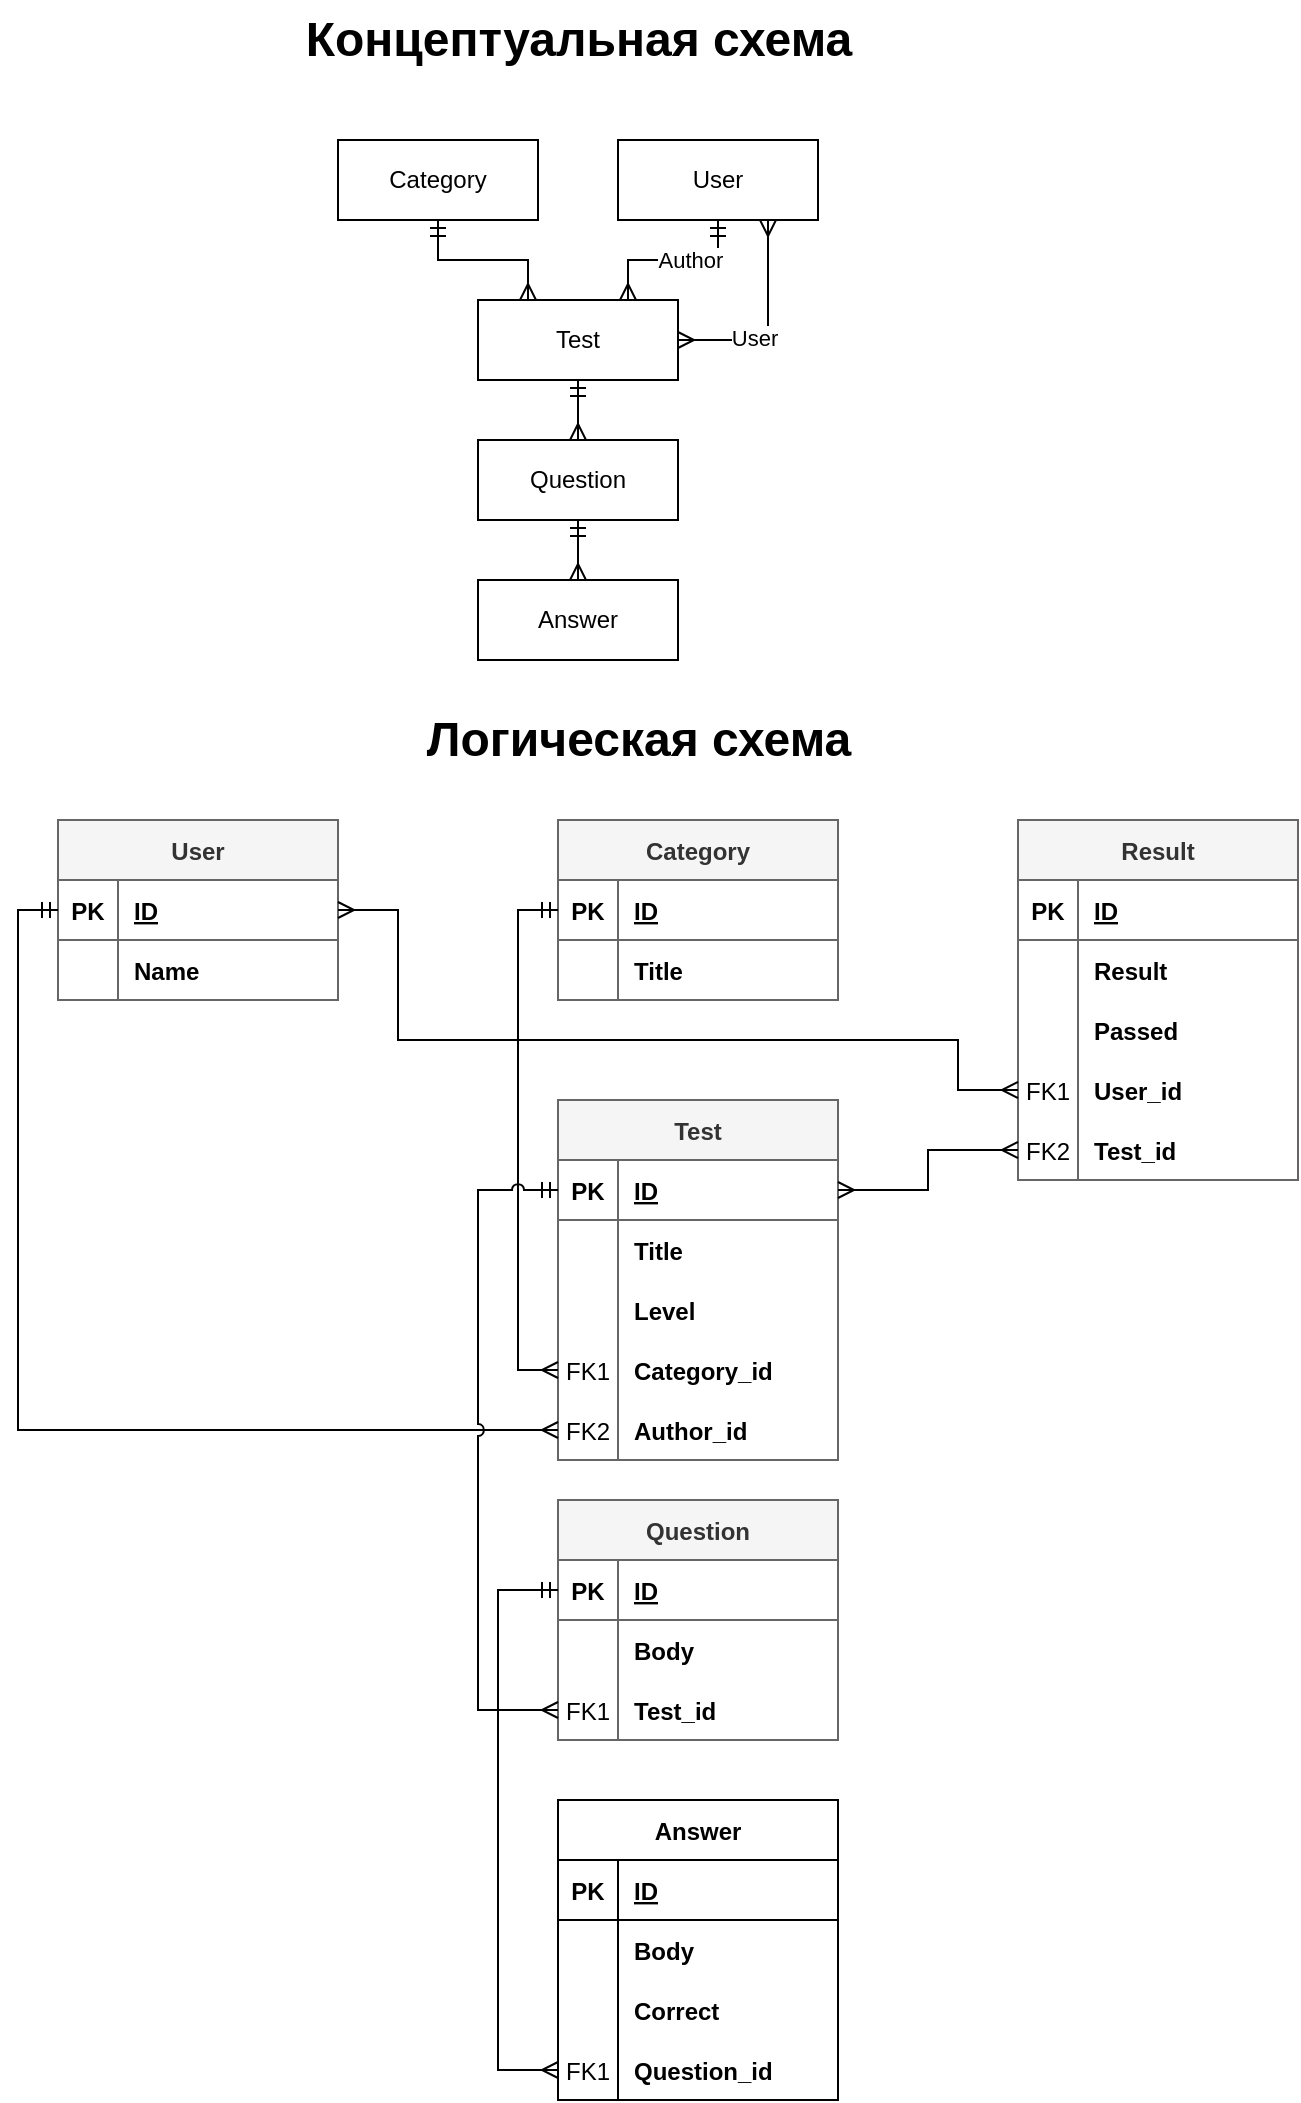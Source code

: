 <mxfile version="23.1.6" type="github">
  <diagram id="R2lEEEUBdFMjLlhIrx00" name="Page-1">
    <mxGraphModel dx="1195" dy="638" grid="1" gridSize="10" guides="1" tooltips="1" connect="1" arrows="1" fold="1" page="1" pageScale="1" pageWidth="850" pageHeight="1100" math="0" shadow="0" extFonts="Permanent Marker^https://fonts.googleapis.com/css?family=Permanent+Marker">
      <root>
        <mxCell id="0" />
        <mxCell id="1" parent="0" />
        <mxCell id="_cqmgiar0e-KORnMgby9-89" style="edgeStyle=orthogonalEdgeStyle;rounded=0;orthogonalLoop=1;jettySize=auto;html=1;entryX=0.25;entryY=0;entryDx=0;entryDy=0;startArrow=ERmandOne;startFill=0;endArrow=ERmany;endFill=0;" edge="1" parent="1" source="_cqmgiar0e-KORnMgby9-90" target="_cqmgiar0e-KORnMgby9-92">
          <mxGeometry relative="1" as="geometry" />
        </mxCell>
        <mxCell id="_cqmgiar0e-KORnMgby9-90" value="Category" style="whiteSpace=wrap;html=1;align=center;" vertex="1" parent="1">
          <mxGeometry x="290" y="80" width="100" height="40" as="geometry" />
        </mxCell>
        <mxCell id="_cqmgiar0e-KORnMgby9-91" style="edgeStyle=orthogonalEdgeStyle;rounded=0;orthogonalLoop=1;jettySize=auto;html=1;exitX=0.5;exitY=1;exitDx=0;exitDy=0;entryX=0.5;entryY=0;entryDx=0;entryDy=0;startArrow=ERmandOne;startFill=0;endArrow=ERmany;endFill=0;" edge="1" parent="1" source="_cqmgiar0e-KORnMgby9-92" target="_cqmgiar0e-KORnMgby9-99">
          <mxGeometry relative="1" as="geometry" />
        </mxCell>
        <mxCell id="_cqmgiar0e-KORnMgby9-92" value="Test" style="whiteSpace=wrap;html=1;align=center;" vertex="1" parent="1">
          <mxGeometry x="360" y="160" width="100" height="40" as="geometry" />
        </mxCell>
        <mxCell id="_cqmgiar0e-KORnMgby9-93" style="edgeStyle=orthogonalEdgeStyle;rounded=0;orthogonalLoop=1;jettySize=auto;html=1;entryX=0.75;entryY=0;entryDx=0;entryDy=0;startArrow=ERmandOne;startFill=0;endArrow=ERmany;endFill=0;" edge="1" parent="1" source="_cqmgiar0e-KORnMgby9-97" target="_cqmgiar0e-KORnMgby9-92">
          <mxGeometry relative="1" as="geometry" />
        </mxCell>
        <mxCell id="_cqmgiar0e-KORnMgby9-94" value="Author" style="edgeLabel;html=1;align=center;verticalAlign=middle;resizable=0;points=[];" vertex="1" connectable="0" parent="_cqmgiar0e-KORnMgby9-93">
          <mxGeometry x="-0.196" relative="1" as="geometry">
            <mxPoint as="offset" />
          </mxGeometry>
        </mxCell>
        <mxCell id="_cqmgiar0e-KORnMgby9-95" style="edgeStyle=orthogonalEdgeStyle;rounded=0;orthogonalLoop=1;jettySize=auto;html=1;exitX=0.75;exitY=1;exitDx=0;exitDy=0;entryX=1;entryY=0.5;entryDx=0;entryDy=0;startArrow=ERmany;startFill=0;endArrow=ERmany;endFill=0;" edge="1" parent="1" source="_cqmgiar0e-KORnMgby9-97" target="_cqmgiar0e-KORnMgby9-92">
          <mxGeometry relative="1" as="geometry" />
        </mxCell>
        <mxCell id="_cqmgiar0e-KORnMgby9-96" value="User" style="edgeLabel;html=1;align=center;verticalAlign=middle;resizable=0;points=[];" vertex="1" connectable="0" parent="_cqmgiar0e-KORnMgby9-95">
          <mxGeometry x="0.286" relative="1" as="geometry">
            <mxPoint y="-1" as="offset" />
          </mxGeometry>
        </mxCell>
        <mxCell id="_cqmgiar0e-KORnMgby9-97" value="User" style="whiteSpace=wrap;html=1;align=center;" vertex="1" parent="1">
          <mxGeometry x="430" y="80" width="100" height="40" as="geometry" />
        </mxCell>
        <mxCell id="_cqmgiar0e-KORnMgby9-98" style="edgeStyle=orthogonalEdgeStyle;rounded=0;orthogonalLoop=1;jettySize=auto;html=1;exitX=0.5;exitY=1;exitDx=0;exitDy=0;entryX=0.5;entryY=0;entryDx=0;entryDy=0;startArrow=ERmandOne;startFill=0;endArrow=ERmany;endFill=0;" edge="1" parent="1" source="_cqmgiar0e-KORnMgby9-99" target="_cqmgiar0e-KORnMgby9-100">
          <mxGeometry relative="1" as="geometry" />
        </mxCell>
        <mxCell id="_cqmgiar0e-KORnMgby9-99" value="Question" style="whiteSpace=wrap;html=1;align=center;" vertex="1" parent="1">
          <mxGeometry x="360" y="230" width="100" height="40" as="geometry" />
        </mxCell>
        <mxCell id="_cqmgiar0e-KORnMgby9-100" value="Answer" style="whiteSpace=wrap;html=1;align=center;" vertex="1" parent="1">
          <mxGeometry x="360" y="300" width="100" height="40" as="geometry" />
        </mxCell>
        <mxCell id="_cqmgiar0e-KORnMgby9-101" value="Category" style="shape=table;startSize=30;container=1;collapsible=1;childLayout=tableLayout;fixedRows=1;rowLines=0;fontStyle=1;align=center;resizeLast=1;fillColor=#f5f5f5;fontColor=#333333;strokeColor=#666666;" vertex="1" parent="1">
          <mxGeometry x="400" y="420" width="140" height="90" as="geometry" />
        </mxCell>
        <mxCell id="_cqmgiar0e-KORnMgby9-102" value="" style="shape=tableRow;horizontal=0;startSize=0;swimlaneHead=0;swimlaneBody=0;fillColor=none;collapsible=0;dropTarget=0;points=[[0,0.5],[1,0.5]];portConstraint=eastwest;strokeColor=inherit;top=0;left=0;right=0;bottom=1;" vertex="1" parent="_cqmgiar0e-KORnMgby9-101">
          <mxGeometry y="30" width="140" height="30" as="geometry" />
        </mxCell>
        <mxCell id="_cqmgiar0e-KORnMgby9-103" value="PK" style="shape=partialRectangle;overflow=hidden;connectable=0;fillColor=none;strokeColor=inherit;top=0;left=0;bottom=0;right=0;fontStyle=1;" vertex="1" parent="_cqmgiar0e-KORnMgby9-102">
          <mxGeometry width="30" height="30" as="geometry">
            <mxRectangle width="30" height="30" as="alternateBounds" />
          </mxGeometry>
        </mxCell>
        <mxCell id="_cqmgiar0e-KORnMgby9-104" value="ID" style="shape=partialRectangle;overflow=hidden;connectable=0;fillColor=none;align=left;strokeColor=inherit;top=0;left=0;bottom=0;right=0;spacingLeft=6;fontStyle=5;" vertex="1" parent="_cqmgiar0e-KORnMgby9-102">
          <mxGeometry x="30" width="110" height="30" as="geometry">
            <mxRectangle width="110" height="30" as="alternateBounds" />
          </mxGeometry>
        </mxCell>
        <mxCell id="_cqmgiar0e-KORnMgby9-105" value="" style="shape=tableRow;horizontal=0;startSize=0;swimlaneHead=0;swimlaneBody=0;fillColor=none;collapsible=0;dropTarget=0;points=[[0,0.5],[1,0.5]];portConstraint=eastwest;strokeColor=inherit;top=0;left=0;right=0;bottom=0;" vertex="1" parent="_cqmgiar0e-KORnMgby9-101">
          <mxGeometry y="60" width="140" height="30" as="geometry" />
        </mxCell>
        <mxCell id="_cqmgiar0e-KORnMgby9-106" value="" style="shape=partialRectangle;overflow=hidden;connectable=0;fillColor=none;strokeColor=inherit;top=0;left=0;bottom=0;right=0;" vertex="1" parent="_cqmgiar0e-KORnMgby9-105">
          <mxGeometry width="30" height="30" as="geometry">
            <mxRectangle width="30" height="30" as="alternateBounds" />
          </mxGeometry>
        </mxCell>
        <mxCell id="_cqmgiar0e-KORnMgby9-107" value="Title" style="shape=partialRectangle;overflow=hidden;connectable=0;fillColor=none;align=left;strokeColor=inherit;top=0;left=0;bottom=0;right=0;spacingLeft=6;fontStyle=1" vertex="1" parent="_cqmgiar0e-KORnMgby9-105">
          <mxGeometry x="30" width="110" height="30" as="geometry">
            <mxRectangle width="110" height="30" as="alternateBounds" />
          </mxGeometry>
        </mxCell>
        <mxCell id="_cqmgiar0e-KORnMgby9-108" value="User" style="shape=table;startSize=30;container=1;collapsible=1;childLayout=tableLayout;fixedRows=1;rowLines=0;fontStyle=1;align=center;resizeLast=1;fillColor=#f5f5f5;strokeColor=#666666;fontColor=#333333;" vertex="1" parent="1">
          <mxGeometry x="150" y="420" width="140" height="90" as="geometry" />
        </mxCell>
        <mxCell id="_cqmgiar0e-KORnMgby9-109" value="" style="shape=tableRow;horizontal=0;startSize=0;swimlaneHead=0;swimlaneBody=0;fillColor=none;collapsible=0;dropTarget=0;points=[[0,0.5],[1,0.5]];portConstraint=eastwest;strokeColor=inherit;top=0;left=0;right=0;bottom=1;" vertex="1" parent="_cqmgiar0e-KORnMgby9-108">
          <mxGeometry y="30" width="140" height="30" as="geometry" />
        </mxCell>
        <mxCell id="_cqmgiar0e-KORnMgby9-110" value="PK" style="shape=partialRectangle;overflow=hidden;connectable=0;fillColor=none;strokeColor=inherit;top=0;left=0;bottom=0;right=0;fontStyle=1;" vertex="1" parent="_cqmgiar0e-KORnMgby9-109">
          <mxGeometry width="30" height="30" as="geometry">
            <mxRectangle width="30" height="30" as="alternateBounds" />
          </mxGeometry>
        </mxCell>
        <mxCell id="_cqmgiar0e-KORnMgby9-111" value="ID" style="shape=partialRectangle;overflow=hidden;connectable=0;fillColor=none;align=left;strokeColor=inherit;top=0;left=0;bottom=0;right=0;spacingLeft=6;fontStyle=5;" vertex="1" parent="_cqmgiar0e-KORnMgby9-109">
          <mxGeometry x="30" width="110" height="30" as="geometry">
            <mxRectangle width="110" height="30" as="alternateBounds" />
          </mxGeometry>
        </mxCell>
        <mxCell id="_cqmgiar0e-KORnMgby9-112" value="" style="shape=tableRow;horizontal=0;startSize=0;swimlaneHead=0;swimlaneBody=0;fillColor=none;collapsible=0;dropTarget=0;points=[[0,0.5],[1,0.5]];portConstraint=eastwest;strokeColor=inherit;top=0;left=0;right=0;bottom=0;" vertex="1" parent="_cqmgiar0e-KORnMgby9-108">
          <mxGeometry y="60" width="140" height="30" as="geometry" />
        </mxCell>
        <mxCell id="_cqmgiar0e-KORnMgby9-113" value="" style="shape=partialRectangle;overflow=hidden;connectable=0;fillColor=none;strokeColor=inherit;top=0;left=0;bottom=0;right=0;" vertex="1" parent="_cqmgiar0e-KORnMgby9-112">
          <mxGeometry width="30" height="30" as="geometry">
            <mxRectangle width="30" height="30" as="alternateBounds" />
          </mxGeometry>
        </mxCell>
        <mxCell id="_cqmgiar0e-KORnMgby9-114" value="Name" style="shape=partialRectangle;overflow=hidden;connectable=0;fillColor=none;align=left;strokeColor=inherit;top=0;left=0;bottom=0;right=0;spacingLeft=6;fontStyle=1" vertex="1" parent="_cqmgiar0e-KORnMgby9-112">
          <mxGeometry x="30" width="110" height="30" as="geometry">
            <mxRectangle width="110" height="30" as="alternateBounds" />
          </mxGeometry>
        </mxCell>
        <mxCell id="_cqmgiar0e-KORnMgby9-115" value="Test" style="shape=table;startSize=30;container=1;collapsible=1;childLayout=tableLayout;fixedRows=1;rowLines=0;fontStyle=1;align=center;resizeLast=1;fillColor=#f5f5f5;fontColor=#333333;strokeColor=#666666;" vertex="1" parent="1">
          <mxGeometry x="400" y="560" width="140" height="180" as="geometry" />
        </mxCell>
        <mxCell id="_cqmgiar0e-KORnMgby9-116" value="" style="shape=tableRow;horizontal=0;startSize=0;swimlaneHead=0;swimlaneBody=0;fillColor=none;collapsible=0;dropTarget=0;points=[[0,0.5],[1,0.5]];portConstraint=eastwest;strokeColor=inherit;top=0;left=0;right=0;bottom=1;" vertex="1" parent="_cqmgiar0e-KORnMgby9-115">
          <mxGeometry y="30" width="140" height="30" as="geometry" />
        </mxCell>
        <mxCell id="_cqmgiar0e-KORnMgby9-117" value="PK" style="shape=partialRectangle;overflow=hidden;connectable=0;fillColor=none;strokeColor=inherit;top=0;left=0;bottom=0;right=0;fontStyle=1;" vertex="1" parent="_cqmgiar0e-KORnMgby9-116">
          <mxGeometry width="30" height="30" as="geometry">
            <mxRectangle width="30" height="30" as="alternateBounds" />
          </mxGeometry>
        </mxCell>
        <mxCell id="_cqmgiar0e-KORnMgby9-118" value="ID" style="shape=partialRectangle;overflow=hidden;connectable=0;fillColor=none;align=left;strokeColor=inherit;top=0;left=0;bottom=0;right=0;spacingLeft=6;fontStyle=5;" vertex="1" parent="_cqmgiar0e-KORnMgby9-116">
          <mxGeometry x="30" width="110" height="30" as="geometry">
            <mxRectangle width="110" height="30" as="alternateBounds" />
          </mxGeometry>
        </mxCell>
        <mxCell id="_cqmgiar0e-KORnMgby9-119" value="" style="shape=tableRow;horizontal=0;startSize=0;swimlaneHead=0;swimlaneBody=0;fillColor=none;collapsible=0;dropTarget=0;points=[[0,0.5],[1,0.5]];portConstraint=eastwest;strokeColor=inherit;top=0;left=0;right=0;bottom=0;" vertex="1" parent="_cqmgiar0e-KORnMgby9-115">
          <mxGeometry y="60" width="140" height="30" as="geometry" />
        </mxCell>
        <mxCell id="_cqmgiar0e-KORnMgby9-120" value="" style="shape=partialRectangle;overflow=hidden;connectable=0;fillColor=none;strokeColor=inherit;top=0;left=0;bottom=0;right=0;" vertex="1" parent="_cqmgiar0e-KORnMgby9-119">
          <mxGeometry width="30" height="30" as="geometry">
            <mxRectangle width="30" height="30" as="alternateBounds" />
          </mxGeometry>
        </mxCell>
        <mxCell id="_cqmgiar0e-KORnMgby9-121" value="Title" style="shape=partialRectangle;overflow=hidden;connectable=0;fillColor=none;align=left;strokeColor=inherit;top=0;left=0;bottom=0;right=0;spacingLeft=6;fontStyle=1" vertex="1" parent="_cqmgiar0e-KORnMgby9-119">
          <mxGeometry x="30" width="110" height="30" as="geometry">
            <mxRectangle width="110" height="30" as="alternateBounds" />
          </mxGeometry>
        </mxCell>
        <mxCell id="_cqmgiar0e-KORnMgby9-122" value="" style="shape=tableRow;horizontal=0;startSize=0;swimlaneHead=0;swimlaneBody=0;fillColor=none;collapsible=0;dropTarget=0;points=[[0,0.5],[1,0.5]];portConstraint=eastwest;strokeColor=inherit;top=0;left=0;right=0;bottom=0;" vertex="1" parent="_cqmgiar0e-KORnMgby9-115">
          <mxGeometry y="90" width="140" height="30" as="geometry" />
        </mxCell>
        <mxCell id="_cqmgiar0e-KORnMgby9-123" value="" style="shape=partialRectangle;overflow=hidden;connectable=0;fillColor=none;strokeColor=inherit;top=0;left=0;bottom=0;right=0;" vertex="1" parent="_cqmgiar0e-KORnMgby9-122">
          <mxGeometry width="30" height="30" as="geometry">
            <mxRectangle width="30" height="30" as="alternateBounds" />
          </mxGeometry>
        </mxCell>
        <mxCell id="_cqmgiar0e-KORnMgby9-124" value="Level" style="shape=partialRectangle;overflow=hidden;connectable=0;fillColor=none;align=left;strokeColor=inherit;top=0;left=0;bottom=0;right=0;spacingLeft=6;fontStyle=1" vertex="1" parent="_cqmgiar0e-KORnMgby9-122">
          <mxGeometry x="30" width="110" height="30" as="geometry">
            <mxRectangle width="110" height="30" as="alternateBounds" />
          </mxGeometry>
        </mxCell>
        <mxCell id="_cqmgiar0e-KORnMgby9-125" value="" style="shape=tableRow;horizontal=0;startSize=0;swimlaneHead=0;swimlaneBody=0;fillColor=none;collapsible=0;dropTarget=0;points=[[0,0.5],[1,0.5]];portConstraint=eastwest;strokeColor=inherit;top=0;left=0;right=0;bottom=0;" vertex="1" parent="_cqmgiar0e-KORnMgby9-115">
          <mxGeometry y="120" width="140" height="30" as="geometry" />
        </mxCell>
        <mxCell id="_cqmgiar0e-KORnMgby9-126" value="FK1" style="shape=partialRectangle;overflow=hidden;connectable=0;fillColor=none;strokeColor=inherit;top=0;left=0;bottom=0;right=0;" vertex="1" parent="_cqmgiar0e-KORnMgby9-125">
          <mxGeometry width="30" height="30" as="geometry">
            <mxRectangle width="30" height="30" as="alternateBounds" />
          </mxGeometry>
        </mxCell>
        <mxCell id="_cqmgiar0e-KORnMgby9-127" value="Category_id" style="shape=partialRectangle;overflow=hidden;connectable=0;fillColor=none;align=left;strokeColor=inherit;top=0;left=0;bottom=0;right=0;spacingLeft=6;fontStyle=1" vertex="1" parent="_cqmgiar0e-KORnMgby9-125">
          <mxGeometry x="30" width="110" height="30" as="geometry">
            <mxRectangle width="110" height="30" as="alternateBounds" />
          </mxGeometry>
        </mxCell>
        <mxCell id="_cqmgiar0e-KORnMgby9-128" value="" style="shape=tableRow;horizontal=0;startSize=0;swimlaneHead=0;swimlaneBody=0;fillColor=none;collapsible=0;dropTarget=0;points=[[0,0.5],[1,0.5]];portConstraint=eastwest;strokeColor=inherit;top=0;left=0;right=0;bottom=0;" vertex="1" parent="_cqmgiar0e-KORnMgby9-115">
          <mxGeometry y="150" width="140" height="30" as="geometry" />
        </mxCell>
        <mxCell id="_cqmgiar0e-KORnMgby9-129" value="FK2" style="shape=partialRectangle;overflow=hidden;connectable=0;fillColor=none;strokeColor=inherit;top=0;left=0;bottom=0;right=0;" vertex="1" parent="_cqmgiar0e-KORnMgby9-128">
          <mxGeometry width="30" height="30" as="geometry">
            <mxRectangle width="30" height="30" as="alternateBounds" />
          </mxGeometry>
        </mxCell>
        <mxCell id="_cqmgiar0e-KORnMgby9-130" value="Author_id" style="shape=partialRectangle;overflow=hidden;connectable=0;fillColor=none;align=left;strokeColor=inherit;top=0;left=0;bottom=0;right=0;spacingLeft=6;fontStyle=1" vertex="1" parent="_cqmgiar0e-KORnMgby9-128">
          <mxGeometry x="30" width="110" height="30" as="geometry">
            <mxRectangle width="110" height="30" as="alternateBounds" />
          </mxGeometry>
        </mxCell>
        <mxCell id="_cqmgiar0e-KORnMgby9-131" value="Question" style="shape=table;startSize=30;container=1;collapsible=1;childLayout=tableLayout;fixedRows=1;rowLines=0;fontStyle=1;align=center;resizeLast=1;fillColor=#f5f5f5;fontColor=#333333;strokeColor=#666666;" vertex="1" parent="1">
          <mxGeometry x="400" y="760" width="140" height="120" as="geometry" />
        </mxCell>
        <mxCell id="_cqmgiar0e-KORnMgby9-132" value="" style="shape=tableRow;horizontal=0;startSize=0;swimlaneHead=0;swimlaneBody=0;fillColor=none;collapsible=0;dropTarget=0;points=[[0,0.5],[1,0.5]];portConstraint=eastwest;strokeColor=inherit;top=0;left=0;right=0;bottom=1;" vertex="1" parent="_cqmgiar0e-KORnMgby9-131">
          <mxGeometry y="30" width="140" height="30" as="geometry" />
        </mxCell>
        <mxCell id="_cqmgiar0e-KORnMgby9-133" value="PK" style="shape=partialRectangle;overflow=hidden;connectable=0;fillColor=none;strokeColor=inherit;top=0;left=0;bottom=0;right=0;fontStyle=1;" vertex="1" parent="_cqmgiar0e-KORnMgby9-132">
          <mxGeometry width="30" height="30" as="geometry">
            <mxRectangle width="30" height="30" as="alternateBounds" />
          </mxGeometry>
        </mxCell>
        <mxCell id="_cqmgiar0e-KORnMgby9-134" value="ID" style="shape=partialRectangle;overflow=hidden;connectable=0;fillColor=none;align=left;strokeColor=inherit;top=0;left=0;bottom=0;right=0;spacingLeft=6;fontStyle=5;" vertex="1" parent="_cqmgiar0e-KORnMgby9-132">
          <mxGeometry x="30" width="110" height="30" as="geometry">
            <mxRectangle width="110" height="30" as="alternateBounds" />
          </mxGeometry>
        </mxCell>
        <mxCell id="_cqmgiar0e-KORnMgby9-135" value="" style="shape=tableRow;horizontal=0;startSize=0;swimlaneHead=0;swimlaneBody=0;fillColor=none;collapsible=0;dropTarget=0;points=[[0,0.5],[1,0.5]];portConstraint=eastwest;strokeColor=inherit;top=0;left=0;right=0;bottom=0;" vertex="1" parent="_cqmgiar0e-KORnMgby9-131">
          <mxGeometry y="60" width="140" height="30" as="geometry" />
        </mxCell>
        <mxCell id="_cqmgiar0e-KORnMgby9-136" value="" style="shape=partialRectangle;overflow=hidden;connectable=0;fillColor=none;strokeColor=inherit;top=0;left=0;bottom=0;right=0;" vertex="1" parent="_cqmgiar0e-KORnMgby9-135">
          <mxGeometry width="30" height="30" as="geometry">
            <mxRectangle width="30" height="30" as="alternateBounds" />
          </mxGeometry>
        </mxCell>
        <mxCell id="_cqmgiar0e-KORnMgby9-137" value="Body" style="shape=partialRectangle;overflow=hidden;connectable=0;fillColor=none;align=left;strokeColor=inherit;top=0;left=0;bottom=0;right=0;spacingLeft=6;fontStyle=1" vertex="1" parent="_cqmgiar0e-KORnMgby9-135">
          <mxGeometry x="30" width="110" height="30" as="geometry">
            <mxRectangle width="110" height="30" as="alternateBounds" />
          </mxGeometry>
        </mxCell>
        <mxCell id="_cqmgiar0e-KORnMgby9-138" value="" style="shape=tableRow;horizontal=0;startSize=0;swimlaneHead=0;swimlaneBody=0;fillColor=none;collapsible=0;dropTarget=0;points=[[0,0.5],[1,0.5]];portConstraint=eastwest;strokeColor=inherit;top=0;left=0;right=0;bottom=0;" vertex="1" parent="_cqmgiar0e-KORnMgby9-131">
          <mxGeometry y="90" width="140" height="30" as="geometry" />
        </mxCell>
        <mxCell id="_cqmgiar0e-KORnMgby9-139" value="FK1" style="shape=partialRectangle;overflow=hidden;connectable=0;fillColor=none;strokeColor=inherit;top=0;left=0;bottom=0;right=0;" vertex="1" parent="_cqmgiar0e-KORnMgby9-138">
          <mxGeometry width="30" height="30" as="geometry">
            <mxRectangle width="30" height="30" as="alternateBounds" />
          </mxGeometry>
        </mxCell>
        <mxCell id="_cqmgiar0e-KORnMgby9-140" value="Test_id" style="shape=partialRectangle;overflow=hidden;connectable=0;fillColor=none;align=left;strokeColor=inherit;top=0;left=0;bottom=0;right=0;spacingLeft=6;fontStyle=1" vertex="1" parent="_cqmgiar0e-KORnMgby9-138">
          <mxGeometry x="30" width="110" height="30" as="geometry">
            <mxRectangle width="110" height="30" as="alternateBounds" />
          </mxGeometry>
        </mxCell>
        <mxCell id="_cqmgiar0e-KORnMgby9-141" value="Answer" style="shape=table;startSize=30;container=1;collapsible=1;childLayout=tableLayout;fixedRows=1;rowLines=0;fontStyle=1;align=center;resizeLast=1;" vertex="1" parent="1">
          <mxGeometry x="400" y="910" width="140" height="150" as="geometry" />
        </mxCell>
        <mxCell id="_cqmgiar0e-KORnMgby9-142" value="" style="shape=tableRow;horizontal=0;startSize=0;swimlaneHead=0;swimlaneBody=0;fillColor=none;collapsible=0;dropTarget=0;points=[[0,0.5],[1,0.5]];portConstraint=eastwest;strokeColor=inherit;top=0;left=0;right=0;bottom=1;" vertex="1" parent="_cqmgiar0e-KORnMgby9-141">
          <mxGeometry y="30" width="140" height="30" as="geometry" />
        </mxCell>
        <mxCell id="_cqmgiar0e-KORnMgby9-143" value="PK" style="shape=partialRectangle;overflow=hidden;connectable=0;fillColor=none;strokeColor=inherit;top=0;left=0;bottom=0;right=0;fontStyle=1;" vertex="1" parent="_cqmgiar0e-KORnMgby9-142">
          <mxGeometry width="30" height="30" as="geometry">
            <mxRectangle width="30" height="30" as="alternateBounds" />
          </mxGeometry>
        </mxCell>
        <mxCell id="_cqmgiar0e-KORnMgby9-144" value="ID" style="shape=partialRectangle;overflow=hidden;connectable=0;fillColor=none;align=left;strokeColor=inherit;top=0;left=0;bottom=0;right=0;spacingLeft=6;fontStyle=5;" vertex="1" parent="_cqmgiar0e-KORnMgby9-142">
          <mxGeometry x="30" width="110" height="30" as="geometry">
            <mxRectangle width="110" height="30" as="alternateBounds" />
          </mxGeometry>
        </mxCell>
        <mxCell id="_cqmgiar0e-KORnMgby9-145" value="" style="shape=tableRow;horizontal=0;startSize=0;swimlaneHead=0;swimlaneBody=0;fillColor=none;collapsible=0;dropTarget=0;points=[[0,0.5],[1,0.5]];portConstraint=eastwest;strokeColor=inherit;top=0;left=0;right=0;bottom=0;" vertex="1" parent="_cqmgiar0e-KORnMgby9-141">
          <mxGeometry y="60" width="140" height="30" as="geometry" />
        </mxCell>
        <mxCell id="_cqmgiar0e-KORnMgby9-146" value="" style="shape=partialRectangle;overflow=hidden;connectable=0;fillColor=none;strokeColor=inherit;top=0;left=0;bottom=0;right=0;" vertex="1" parent="_cqmgiar0e-KORnMgby9-145">
          <mxGeometry width="30" height="30" as="geometry">
            <mxRectangle width="30" height="30" as="alternateBounds" />
          </mxGeometry>
        </mxCell>
        <mxCell id="_cqmgiar0e-KORnMgby9-147" value="Body" style="shape=partialRectangle;overflow=hidden;connectable=0;fillColor=none;align=left;strokeColor=inherit;top=0;left=0;bottom=0;right=0;spacingLeft=6;fontStyle=1" vertex="1" parent="_cqmgiar0e-KORnMgby9-145">
          <mxGeometry x="30" width="110" height="30" as="geometry">
            <mxRectangle width="110" height="30" as="alternateBounds" />
          </mxGeometry>
        </mxCell>
        <mxCell id="_cqmgiar0e-KORnMgby9-148" value="" style="shape=tableRow;horizontal=0;startSize=0;swimlaneHead=0;swimlaneBody=0;fillColor=none;collapsible=0;dropTarget=0;points=[[0,0.5],[1,0.5]];portConstraint=eastwest;strokeColor=inherit;top=0;left=0;right=0;bottom=0;" vertex="1" parent="_cqmgiar0e-KORnMgby9-141">
          <mxGeometry y="90" width="140" height="30" as="geometry" />
        </mxCell>
        <mxCell id="_cqmgiar0e-KORnMgby9-149" value="" style="shape=partialRectangle;overflow=hidden;connectable=0;fillColor=none;strokeColor=inherit;top=0;left=0;bottom=0;right=0;" vertex="1" parent="_cqmgiar0e-KORnMgby9-148">
          <mxGeometry width="30" height="30" as="geometry">
            <mxRectangle width="30" height="30" as="alternateBounds" />
          </mxGeometry>
        </mxCell>
        <mxCell id="_cqmgiar0e-KORnMgby9-150" value="Correct" style="shape=partialRectangle;overflow=hidden;connectable=0;fillColor=none;align=left;strokeColor=inherit;top=0;left=0;bottom=0;right=0;spacingLeft=6;fontStyle=1" vertex="1" parent="_cqmgiar0e-KORnMgby9-148">
          <mxGeometry x="30" width="110" height="30" as="geometry">
            <mxRectangle width="110" height="30" as="alternateBounds" />
          </mxGeometry>
        </mxCell>
        <mxCell id="_cqmgiar0e-KORnMgby9-151" value="" style="shape=tableRow;horizontal=0;startSize=0;swimlaneHead=0;swimlaneBody=0;fillColor=none;collapsible=0;dropTarget=0;points=[[0,0.5],[1,0.5]];portConstraint=eastwest;strokeColor=inherit;top=0;left=0;right=0;bottom=0;" vertex="1" parent="_cqmgiar0e-KORnMgby9-141">
          <mxGeometry y="120" width="140" height="30" as="geometry" />
        </mxCell>
        <mxCell id="_cqmgiar0e-KORnMgby9-152" value="FK1" style="shape=partialRectangle;overflow=hidden;connectable=0;fillColor=none;strokeColor=inherit;top=0;left=0;bottom=0;right=0;" vertex="1" parent="_cqmgiar0e-KORnMgby9-151">
          <mxGeometry width="30" height="30" as="geometry">
            <mxRectangle width="30" height="30" as="alternateBounds" />
          </mxGeometry>
        </mxCell>
        <mxCell id="_cqmgiar0e-KORnMgby9-153" value="Question_id" style="shape=partialRectangle;overflow=hidden;connectable=0;fillColor=none;align=left;strokeColor=inherit;top=0;left=0;bottom=0;right=0;spacingLeft=6;fontStyle=1" vertex="1" parent="_cqmgiar0e-KORnMgby9-151">
          <mxGeometry x="30" width="110" height="30" as="geometry">
            <mxRectangle width="110" height="30" as="alternateBounds" />
          </mxGeometry>
        </mxCell>
        <mxCell id="_cqmgiar0e-KORnMgby9-154" value="Result" style="shape=table;startSize=30;container=1;collapsible=1;childLayout=tableLayout;fixedRows=1;rowLines=0;fontStyle=1;align=center;resizeLast=1;fillColor=#f5f5f5;fontColor=#333333;strokeColor=#666666;" vertex="1" parent="1">
          <mxGeometry x="630" y="420" width="140" height="180" as="geometry" />
        </mxCell>
        <mxCell id="_cqmgiar0e-KORnMgby9-155" value="" style="shape=tableRow;horizontal=0;startSize=0;swimlaneHead=0;swimlaneBody=0;fillColor=none;collapsible=0;dropTarget=0;points=[[0,0.5],[1,0.5]];portConstraint=eastwest;strokeColor=inherit;top=0;left=0;right=0;bottom=1;" vertex="1" parent="_cqmgiar0e-KORnMgby9-154">
          <mxGeometry y="30" width="140" height="30" as="geometry" />
        </mxCell>
        <mxCell id="_cqmgiar0e-KORnMgby9-156" value="PK" style="shape=partialRectangle;overflow=hidden;connectable=0;fillColor=none;strokeColor=inherit;top=0;left=0;bottom=0;right=0;fontStyle=1;" vertex="1" parent="_cqmgiar0e-KORnMgby9-155">
          <mxGeometry width="30" height="30" as="geometry">
            <mxRectangle width="30" height="30" as="alternateBounds" />
          </mxGeometry>
        </mxCell>
        <mxCell id="_cqmgiar0e-KORnMgby9-157" value="ID" style="shape=partialRectangle;overflow=hidden;connectable=0;fillColor=none;align=left;strokeColor=inherit;top=0;left=0;bottom=0;right=0;spacingLeft=6;fontStyle=5;" vertex="1" parent="_cqmgiar0e-KORnMgby9-155">
          <mxGeometry x="30" width="110" height="30" as="geometry">
            <mxRectangle width="110" height="30" as="alternateBounds" />
          </mxGeometry>
        </mxCell>
        <mxCell id="_cqmgiar0e-KORnMgby9-158" value="" style="shape=tableRow;horizontal=0;startSize=0;swimlaneHead=0;swimlaneBody=0;fillColor=none;collapsible=0;dropTarget=0;points=[[0,0.5],[1,0.5]];portConstraint=eastwest;strokeColor=inherit;top=0;left=0;right=0;bottom=0;" vertex="1" parent="_cqmgiar0e-KORnMgby9-154">
          <mxGeometry y="60" width="140" height="30" as="geometry" />
        </mxCell>
        <mxCell id="_cqmgiar0e-KORnMgby9-159" value="" style="shape=partialRectangle;overflow=hidden;connectable=0;fillColor=none;strokeColor=inherit;top=0;left=0;bottom=0;right=0;" vertex="1" parent="_cqmgiar0e-KORnMgby9-158">
          <mxGeometry width="30" height="30" as="geometry">
            <mxRectangle width="30" height="30" as="alternateBounds" />
          </mxGeometry>
        </mxCell>
        <mxCell id="_cqmgiar0e-KORnMgby9-160" value="Result" style="shape=partialRectangle;overflow=hidden;connectable=0;fillColor=none;align=left;strokeColor=inherit;top=0;left=0;bottom=0;right=0;spacingLeft=6;fontStyle=1" vertex="1" parent="_cqmgiar0e-KORnMgby9-158">
          <mxGeometry x="30" width="110" height="30" as="geometry">
            <mxRectangle width="110" height="30" as="alternateBounds" />
          </mxGeometry>
        </mxCell>
        <mxCell id="_cqmgiar0e-KORnMgby9-161" value="" style="shape=tableRow;horizontal=0;startSize=0;swimlaneHead=0;swimlaneBody=0;fillColor=none;collapsible=0;dropTarget=0;points=[[0,0.5],[1,0.5]];portConstraint=eastwest;strokeColor=inherit;top=0;left=0;right=0;bottom=0;" vertex="1" parent="_cqmgiar0e-KORnMgby9-154">
          <mxGeometry y="90" width="140" height="30" as="geometry" />
        </mxCell>
        <mxCell id="_cqmgiar0e-KORnMgby9-162" value="" style="shape=partialRectangle;overflow=hidden;connectable=0;fillColor=none;strokeColor=inherit;top=0;left=0;bottom=0;right=0;" vertex="1" parent="_cqmgiar0e-KORnMgby9-161">
          <mxGeometry width="30" height="30" as="geometry">
            <mxRectangle width="30" height="30" as="alternateBounds" />
          </mxGeometry>
        </mxCell>
        <mxCell id="_cqmgiar0e-KORnMgby9-163" value="Passed" style="shape=partialRectangle;overflow=hidden;connectable=0;fillColor=none;align=left;strokeColor=inherit;top=0;left=0;bottom=0;right=0;spacingLeft=6;fontStyle=1" vertex="1" parent="_cqmgiar0e-KORnMgby9-161">
          <mxGeometry x="30" width="110" height="30" as="geometry">
            <mxRectangle width="110" height="30" as="alternateBounds" />
          </mxGeometry>
        </mxCell>
        <mxCell id="_cqmgiar0e-KORnMgby9-164" value="" style="shape=tableRow;horizontal=0;startSize=0;swimlaneHead=0;swimlaneBody=0;fillColor=none;collapsible=0;dropTarget=0;points=[[0,0.5],[1,0.5]];portConstraint=eastwest;strokeColor=inherit;top=0;left=0;right=0;bottom=0;" vertex="1" parent="_cqmgiar0e-KORnMgby9-154">
          <mxGeometry y="120" width="140" height="30" as="geometry" />
        </mxCell>
        <mxCell id="_cqmgiar0e-KORnMgby9-165" value="FK1" style="shape=partialRectangle;overflow=hidden;connectable=0;fillColor=none;strokeColor=inherit;top=0;left=0;bottom=0;right=0;" vertex="1" parent="_cqmgiar0e-KORnMgby9-164">
          <mxGeometry width="30" height="30" as="geometry">
            <mxRectangle width="30" height="30" as="alternateBounds" />
          </mxGeometry>
        </mxCell>
        <mxCell id="_cqmgiar0e-KORnMgby9-166" value="User_id" style="shape=partialRectangle;overflow=hidden;connectable=0;fillColor=none;align=left;strokeColor=inherit;top=0;left=0;bottom=0;right=0;spacingLeft=6;fontStyle=1" vertex="1" parent="_cqmgiar0e-KORnMgby9-164">
          <mxGeometry x="30" width="110" height="30" as="geometry">
            <mxRectangle width="110" height="30" as="alternateBounds" />
          </mxGeometry>
        </mxCell>
        <mxCell id="_cqmgiar0e-KORnMgby9-167" value="" style="shape=tableRow;horizontal=0;startSize=0;swimlaneHead=0;swimlaneBody=0;fillColor=none;collapsible=0;dropTarget=0;points=[[0,0.5],[1,0.5]];portConstraint=eastwest;strokeColor=inherit;top=0;left=0;right=0;bottom=0;" vertex="1" parent="_cqmgiar0e-KORnMgby9-154">
          <mxGeometry y="150" width="140" height="30" as="geometry" />
        </mxCell>
        <mxCell id="_cqmgiar0e-KORnMgby9-168" value="FK2" style="shape=partialRectangle;overflow=hidden;connectable=0;fillColor=none;strokeColor=inherit;top=0;left=0;bottom=0;right=0;" vertex="1" parent="_cqmgiar0e-KORnMgby9-167">
          <mxGeometry width="30" height="30" as="geometry">
            <mxRectangle width="30" height="30" as="alternateBounds" />
          </mxGeometry>
        </mxCell>
        <mxCell id="_cqmgiar0e-KORnMgby9-169" value="Test_id" style="shape=partialRectangle;overflow=hidden;connectable=0;fillColor=none;align=left;strokeColor=inherit;top=0;left=0;bottom=0;right=0;spacingLeft=6;fontStyle=1" vertex="1" parent="_cqmgiar0e-KORnMgby9-167">
          <mxGeometry x="30" width="110" height="30" as="geometry">
            <mxRectangle width="110" height="30" as="alternateBounds" />
          </mxGeometry>
        </mxCell>
        <mxCell id="_cqmgiar0e-KORnMgby9-170" style="edgeStyle=orthogonalEdgeStyle;rounded=0;orthogonalLoop=1;jettySize=auto;html=1;exitX=0;exitY=0.5;exitDx=0;exitDy=0;entryX=0;entryY=0.5;entryDx=0;entryDy=0;startArrow=ERmandOne;startFill=0;endArrow=ERmany;endFill=0;" edge="1" parent="1" source="_cqmgiar0e-KORnMgby9-102" target="_cqmgiar0e-KORnMgby9-125">
          <mxGeometry relative="1" as="geometry" />
        </mxCell>
        <mxCell id="_cqmgiar0e-KORnMgby9-171" style="edgeStyle=orthogonalEdgeStyle;rounded=0;orthogonalLoop=1;jettySize=auto;html=1;exitX=0;exitY=0.5;exitDx=0;exitDy=0;entryX=0;entryY=0.5;entryDx=0;entryDy=0;startArrow=ERmandOne;startFill=0;endArrow=ERmany;endFill=0;" edge="1" parent="1" source="_cqmgiar0e-KORnMgby9-109" target="_cqmgiar0e-KORnMgby9-128">
          <mxGeometry relative="1" as="geometry" />
        </mxCell>
        <mxCell id="_cqmgiar0e-KORnMgby9-172" style="edgeStyle=orthogonalEdgeStyle;rounded=0;orthogonalLoop=1;jettySize=auto;html=1;exitX=0;exitY=0.5;exitDx=0;exitDy=0;entryX=0;entryY=0.5;entryDx=0;entryDy=0;startArrow=ERmandOne;startFill=0;endArrow=ERmany;endFill=0;jumpStyle=arc;" edge="1" parent="1" source="_cqmgiar0e-KORnMgby9-116" target="_cqmgiar0e-KORnMgby9-138">
          <mxGeometry relative="1" as="geometry">
            <Array as="points">
              <mxPoint x="360" y="605" />
              <mxPoint x="360" y="865" />
            </Array>
          </mxGeometry>
        </mxCell>
        <mxCell id="_cqmgiar0e-KORnMgby9-173" style="edgeStyle=orthogonalEdgeStyle;rounded=0;orthogonalLoop=1;jettySize=auto;html=1;exitX=0;exitY=0.5;exitDx=0;exitDy=0;entryX=0;entryY=0.5;entryDx=0;entryDy=0;startArrow=ERmandOne;startFill=0;endArrow=ERmany;endFill=0;" edge="1" parent="1" source="_cqmgiar0e-KORnMgby9-132" target="_cqmgiar0e-KORnMgby9-151">
          <mxGeometry relative="1" as="geometry">
            <Array as="points">
              <mxPoint x="370" y="805" />
              <mxPoint x="370" y="1045" />
            </Array>
          </mxGeometry>
        </mxCell>
        <mxCell id="_cqmgiar0e-KORnMgby9-174" style="edgeStyle=orthogonalEdgeStyle;rounded=0;orthogonalLoop=1;jettySize=auto;html=1;exitX=1;exitY=0.5;exitDx=0;exitDy=0;startArrow=ERmany;startFill=0;endArrow=ERmany;endFill=0;entryX=0;entryY=0.5;entryDx=0;entryDy=0;" edge="1" parent="1" source="_cqmgiar0e-KORnMgby9-109" target="_cqmgiar0e-KORnMgby9-164">
          <mxGeometry relative="1" as="geometry">
            <Array as="points">
              <mxPoint x="320" y="465" />
              <mxPoint x="320" y="530" />
              <mxPoint x="600" y="530" />
              <mxPoint x="600" y="555" />
            </Array>
          </mxGeometry>
        </mxCell>
        <mxCell id="_cqmgiar0e-KORnMgby9-175" style="edgeStyle=orthogonalEdgeStyle;rounded=0;orthogonalLoop=1;jettySize=auto;html=1;exitX=0;exitY=0.5;exitDx=0;exitDy=0;entryX=1;entryY=0.5;entryDx=0;entryDy=0;startArrow=ERmany;startFill=0;endArrow=ERmany;endFill=0;" edge="1" parent="1" source="_cqmgiar0e-KORnMgby9-167" target="_cqmgiar0e-KORnMgby9-116">
          <mxGeometry relative="1" as="geometry" />
        </mxCell>
        <mxCell id="_cqmgiar0e-KORnMgby9-176" value="Логическая схема" style="text;strokeColor=none;fillColor=none;html=1;fontSize=24;fontStyle=1;verticalAlign=middle;align=center;" vertex="1" parent="1">
          <mxGeometry x="390" y="360" width="100" height="40" as="geometry" />
        </mxCell>
        <mxCell id="_cqmgiar0e-KORnMgby9-177" value="Концептуальная схема" style="text;strokeColor=none;fillColor=none;html=1;fontSize=24;fontStyle=1;verticalAlign=middle;align=center;" vertex="1" parent="1">
          <mxGeometry x="360" y="10" width="100" height="40" as="geometry" />
        </mxCell>
      </root>
    </mxGraphModel>
  </diagram>
</mxfile>
